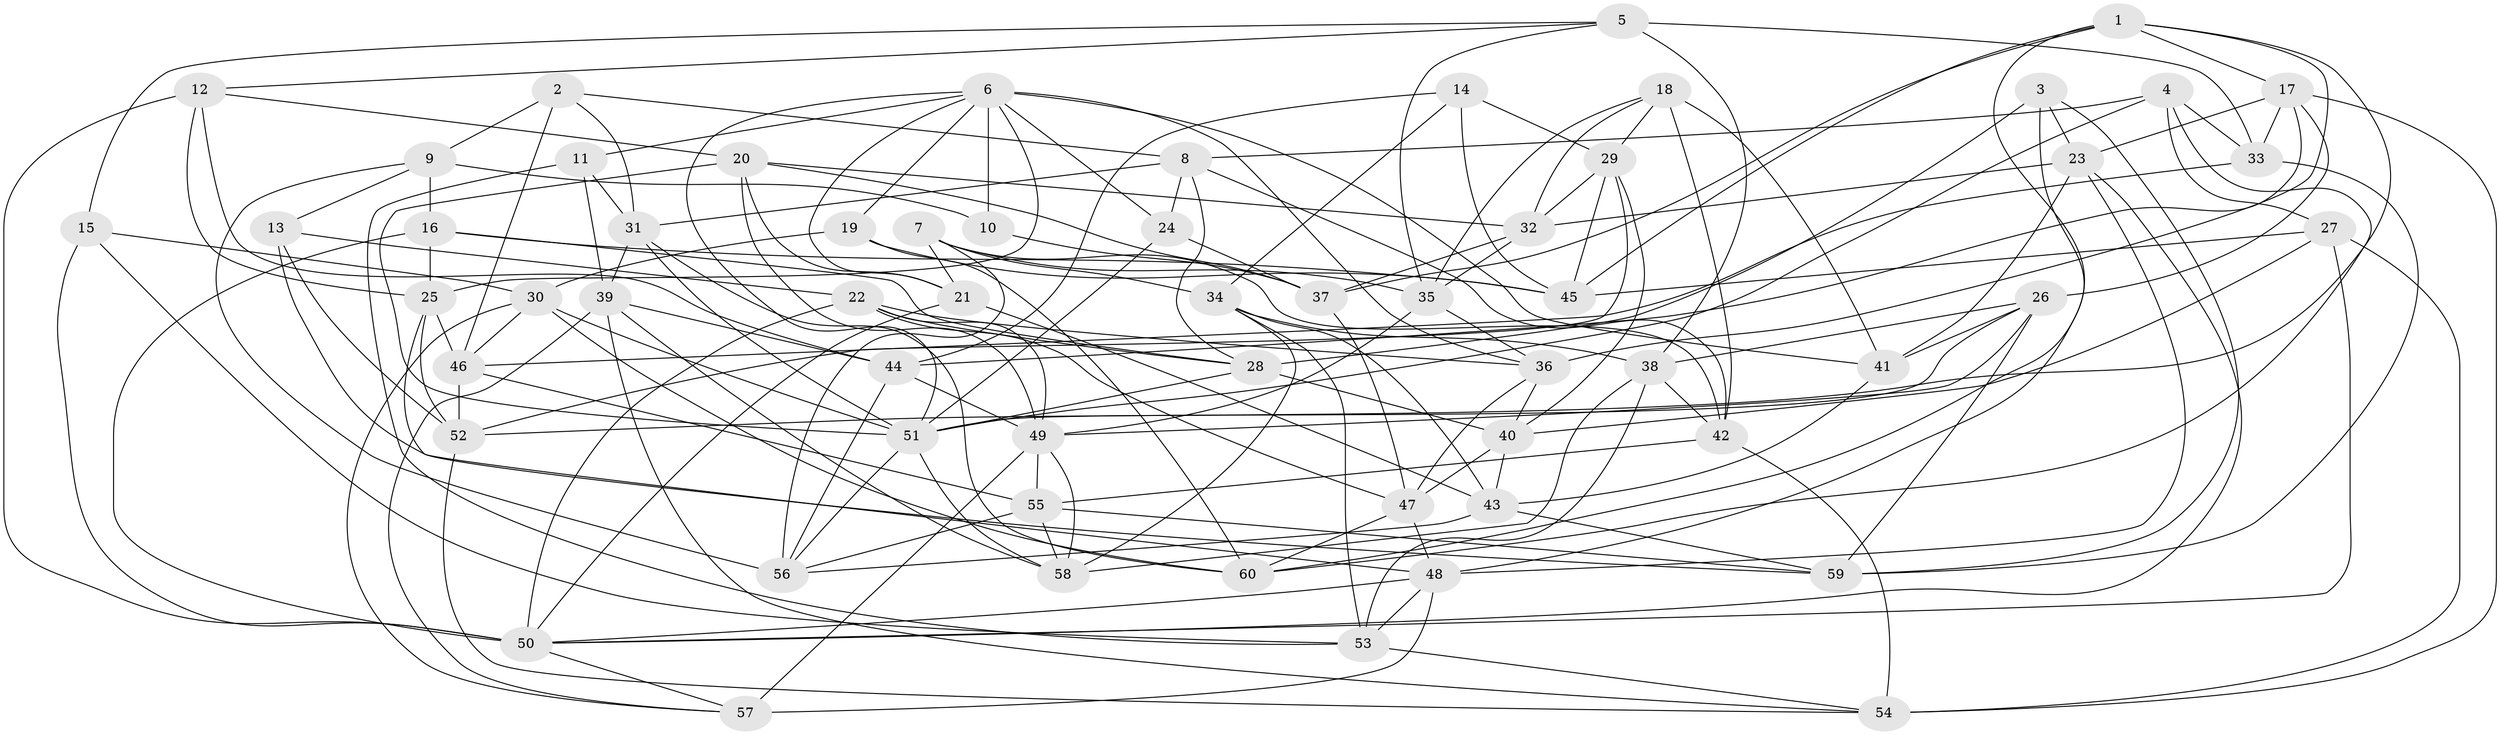 // original degree distribution, {4: 1.0}
// Generated by graph-tools (version 1.1) at 2025/26/03/09/25 03:26:53]
// undirected, 60 vertices, 171 edges
graph export_dot {
graph [start="1"]
  node [color=gray90,style=filled];
  1;
  2;
  3;
  4;
  5;
  6;
  7;
  8;
  9;
  10;
  11;
  12;
  13;
  14;
  15;
  16;
  17;
  18;
  19;
  20;
  21;
  22;
  23;
  24;
  25;
  26;
  27;
  28;
  29;
  30;
  31;
  32;
  33;
  34;
  35;
  36;
  37;
  38;
  39;
  40;
  41;
  42;
  43;
  44;
  45;
  46;
  47;
  48;
  49;
  50;
  51;
  52;
  53;
  54;
  55;
  56;
  57;
  58;
  59;
  60;
  1 -- 17 [weight=1.0];
  1 -- 36 [weight=1.0];
  1 -- 37 [weight=1.0];
  1 -- 45 [weight=1.0];
  1 -- 48 [weight=1.0];
  1 -- 52 [weight=1.0];
  2 -- 8 [weight=1.0];
  2 -- 9 [weight=1.0];
  2 -- 31 [weight=1.0];
  2 -- 46 [weight=1.0];
  3 -- 23 [weight=1.0];
  3 -- 28 [weight=1.0];
  3 -- 59 [weight=1.0];
  3 -- 60 [weight=1.0];
  4 -- 8 [weight=1.0];
  4 -- 27 [weight=2.0];
  4 -- 33 [weight=1.0];
  4 -- 51 [weight=1.0];
  4 -- 60 [weight=1.0];
  5 -- 12 [weight=1.0];
  5 -- 15 [weight=1.0];
  5 -- 33 [weight=2.0];
  5 -- 35 [weight=1.0];
  5 -- 38 [weight=1.0];
  6 -- 10 [weight=2.0];
  6 -- 11 [weight=1.0];
  6 -- 19 [weight=1.0];
  6 -- 21 [weight=1.0];
  6 -- 24 [weight=1.0];
  6 -- 25 [weight=1.0];
  6 -- 36 [weight=1.0];
  6 -- 41 [weight=1.0];
  6 -- 51 [weight=1.0];
  7 -- 21 [weight=2.0];
  7 -- 34 [weight=1.0];
  7 -- 35 [weight=1.0];
  7 -- 42 [weight=1.0];
  7 -- 56 [weight=1.0];
  8 -- 24 [weight=1.0];
  8 -- 28 [weight=1.0];
  8 -- 31 [weight=1.0];
  8 -- 42 [weight=1.0];
  9 -- 10 [weight=1.0];
  9 -- 13 [weight=1.0];
  9 -- 16 [weight=2.0];
  9 -- 56 [weight=1.0];
  10 -- 37 [weight=1.0];
  11 -- 31 [weight=1.0];
  11 -- 39 [weight=1.0];
  11 -- 53 [weight=1.0];
  12 -- 20 [weight=1.0];
  12 -- 25 [weight=1.0];
  12 -- 44 [weight=1.0];
  12 -- 50 [weight=2.0];
  13 -- 22 [weight=1.0];
  13 -- 52 [weight=1.0];
  13 -- 59 [weight=1.0];
  14 -- 29 [weight=1.0];
  14 -- 34 [weight=1.0];
  14 -- 44 [weight=1.0];
  14 -- 45 [weight=1.0];
  15 -- 30 [weight=1.0];
  15 -- 50 [weight=1.0];
  15 -- 53 [weight=1.0];
  16 -- 25 [weight=1.0];
  16 -- 28 [weight=1.0];
  16 -- 45 [weight=1.0];
  16 -- 50 [weight=1.0];
  17 -- 23 [weight=1.0];
  17 -- 26 [weight=1.0];
  17 -- 33 [weight=1.0];
  17 -- 44 [weight=1.0];
  17 -- 54 [weight=1.0];
  18 -- 29 [weight=1.0];
  18 -- 32 [weight=1.0];
  18 -- 35 [weight=1.0];
  18 -- 41 [weight=2.0];
  18 -- 42 [weight=1.0];
  19 -- 30 [weight=1.0];
  19 -- 45 [weight=1.0];
  19 -- 60 [weight=1.0];
  20 -- 21 [weight=1.0];
  20 -- 32 [weight=1.0];
  20 -- 37 [weight=1.0];
  20 -- 49 [weight=1.0];
  20 -- 51 [weight=1.0];
  21 -- 43 [weight=1.0];
  21 -- 50 [weight=1.0];
  22 -- 28 [weight=1.0];
  22 -- 36 [weight=1.0];
  22 -- 47 [weight=1.0];
  22 -- 49 [weight=1.0];
  22 -- 50 [weight=1.0];
  23 -- 32 [weight=1.0];
  23 -- 41 [weight=1.0];
  23 -- 48 [weight=1.0];
  23 -- 50 [weight=1.0];
  24 -- 37 [weight=1.0];
  24 -- 51 [weight=1.0];
  25 -- 46 [weight=1.0];
  25 -- 48 [weight=1.0];
  25 -- 52 [weight=1.0];
  26 -- 38 [weight=1.0];
  26 -- 41 [weight=1.0];
  26 -- 49 [weight=1.0];
  26 -- 51 [weight=1.0];
  26 -- 59 [weight=1.0];
  27 -- 40 [weight=1.0];
  27 -- 45 [weight=1.0];
  27 -- 50 [weight=1.0];
  27 -- 54 [weight=1.0];
  28 -- 40 [weight=1.0];
  28 -- 51 [weight=1.0];
  29 -- 32 [weight=1.0];
  29 -- 40 [weight=1.0];
  29 -- 45 [weight=1.0];
  29 -- 52 [weight=1.0];
  30 -- 46 [weight=1.0];
  30 -- 51 [weight=1.0];
  30 -- 57 [weight=1.0];
  30 -- 60 [weight=1.0];
  31 -- 39 [weight=1.0];
  31 -- 51 [weight=1.0];
  31 -- 60 [weight=1.0];
  32 -- 35 [weight=1.0];
  32 -- 37 [weight=1.0];
  33 -- 46 [weight=1.0];
  33 -- 59 [weight=1.0];
  34 -- 38 [weight=1.0];
  34 -- 43 [weight=1.0];
  34 -- 53 [weight=1.0];
  34 -- 58 [weight=1.0];
  35 -- 36 [weight=1.0];
  35 -- 49 [weight=1.0];
  36 -- 40 [weight=1.0];
  36 -- 47 [weight=1.0];
  37 -- 47 [weight=1.0];
  38 -- 42 [weight=1.0];
  38 -- 53 [weight=1.0];
  38 -- 58 [weight=1.0];
  39 -- 44 [weight=1.0];
  39 -- 54 [weight=1.0];
  39 -- 57 [weight=1.0];
  39 -- 58 [weight=1.0];
  40 -- 43 [weight=1.0];
  40 -- 47 [weight=1.0];
  41 -- 43 [weight=1.0];
  42 -- 54 [weight=1.0];
  42 -- 55 [weight=1.0];
  43 -- 56 [weight=1.0];
  43 -- 59 [weight=1.0];
  44 -- 49 [weight=1.0];
  44 -- 56 [weight=1.0];
  46 -- 52 [weight=1.0];
  46 -- 55 [weight=1.0];
  47 -- 48 [weight=1.0];
  47 -- 60 [weight=1.0];
  48 -- 50 [weight=1.0];
  48 -- 53 [weight=1.0];
  48 -- 57 [weight=2.0];
  49 -- 55 [weight=1.0];
  49 -- 57 [weight=1.0];
  49 -- 58 [weight=1.0];
  50 -- 57 [weight=1.0];
  51 -- 56 [weight=1.0];
  51 -- 58 [weight=1.0];
  52 -- 54 [weight=1.0];
  53 -- 54 [weight=1.0];
  55 -- 56 [weight=1.0];
  55 -- 58 [weight=1.0];
  55 -- 59 [weight=1.0];
}
